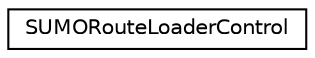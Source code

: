 digraph "Graphical Class Hierarchy"
{
  edge [fontname="Helvetica",fontsize="10",labelfontname="Helvetica",labelfontsize="10"];
  node [fontname="Helvetica",fontsize="10",shape=record];
  rankdir="LR";
  Node0 [label="SUMORouteLoaderControl",height=0.2,width=0.4,color="black", fillcolor="white", style="filled",URL="$d0/d33/class_s_u_m_o_route_loader_control.html"];
}
